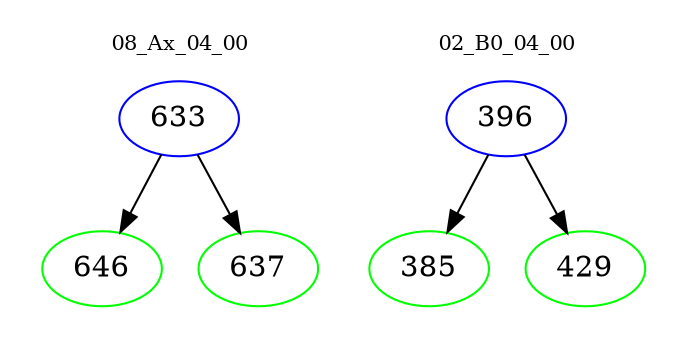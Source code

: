 digraph{
subgraph cluster_0 {
color = white
label = "08_Ax_04_00";
fontsize=10;
T0_633 [label="633", color="blue"]
T0_633 -> T0_646 [color="black"]
T0_646 [label="646", color="green"]
T0_633 -> T0_637 [color="black"]
T0_637 [label="637", color="green"]
}
subgraph cluster_1 {
color = white
label = "02_B0_04_00";
fontsize=10;
T1_396 [label="396", color="blue"]
T1_396 -> T1_385 [color="black"]
T1_385 [label="385", color="green"]
T1_396 -> T1_429 [color="black"]
T1_429 [label="429", color="green"]
}
}
